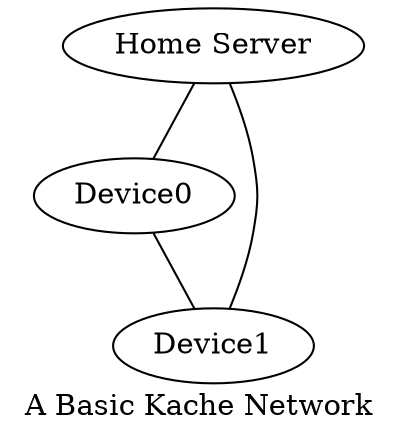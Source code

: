 graph G {
    label="A Basic Kache Network";

    HomeServer [label="Home Server"];
    HomeServer -- {Device0 Device1};
    Device0 -- Device1;
}